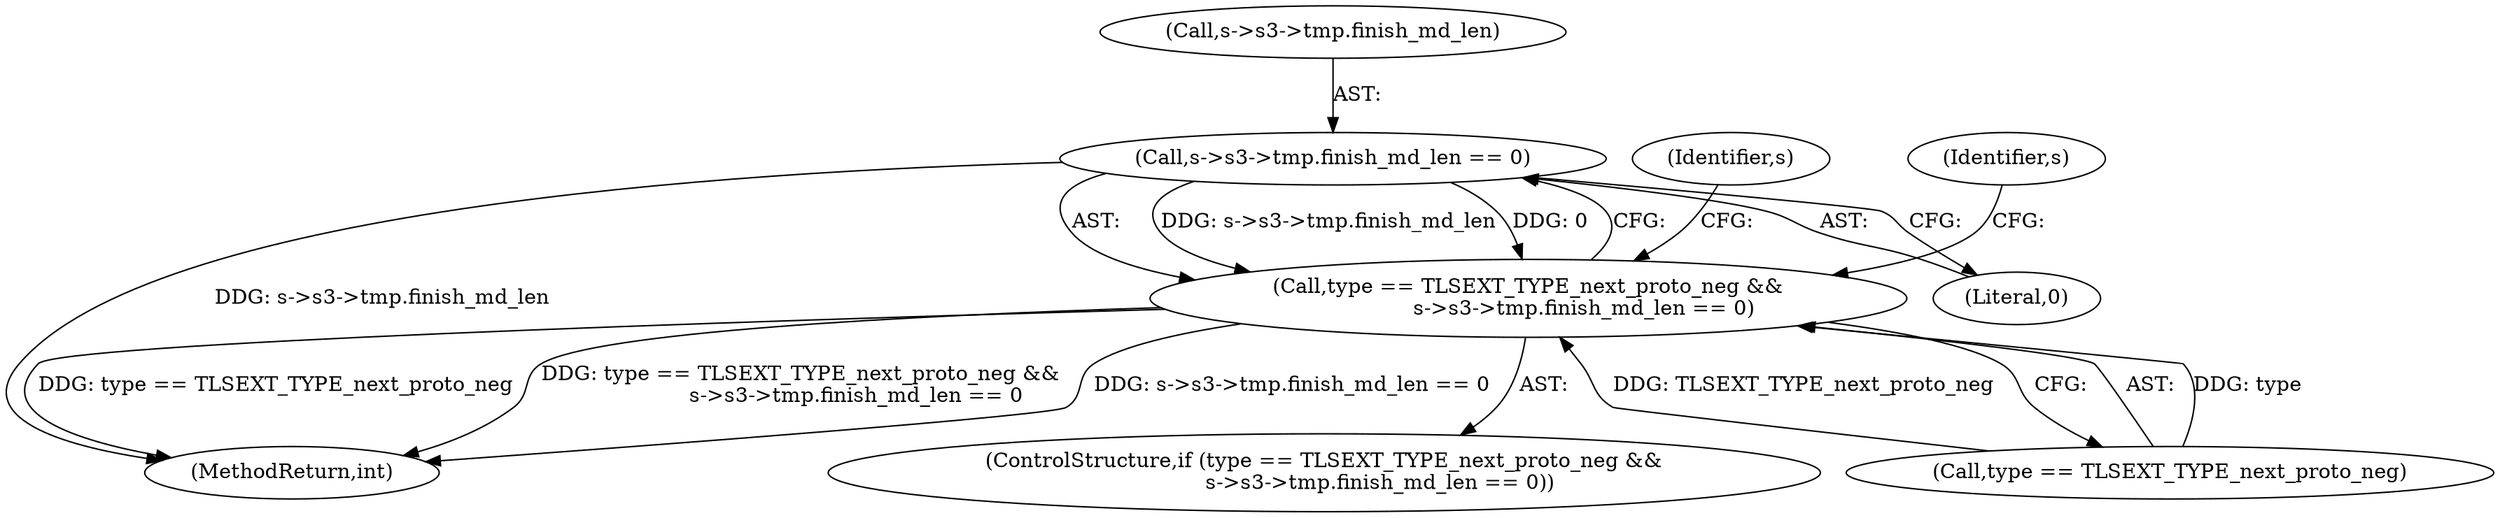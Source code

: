 digraph "0_openssl_2c0d295e26306e15a92eb23a84a1802005c1c137@pointer" {
"1001185" [label="(Call,s->s3->tmp.finish_md_len == 0)"];
"1001181" [label="(Call,type == TLSEXT_TYPE_next_proto_neg &&\n                 s->s3->tmp.finish_md_len == 0)"];
"1001198" [label="(Identifier,s)"];
"1001268" [label="(MethodReturn,int)"];
"1001206" [label="(Identifier,s)"];
"1001186" [label="(Call,s->s3->tmp.finish_md_len)"];
"1001180" [label="(ControlStructure,if (type == TLSEXT_TYPE_next_proto_neg &&\n                 s->s3->tmp.finish_md_len == 0))"];
"1001182" [label="(Call,type == TLSEXT_TYPE_next_proto_neg)"];
"1001185" [label="(Call,s->s3->tmp.finish_md_len == 0)"];
"1001193" [label="(Literal,0)"];
"1001181" [label="(Call,type == TLSEXT_TYPE_next_proto_neg &&\n                 s->s3->tmp.finish_md_len == 0)"];
"1001185" -> "1001181"  [label="AST: "];
"1001185" -> "1001193"  [label="CFG: "];
"1001186" -> "1001185"  [label="AST: "];
"1001193" -> "1001185"  [label="AST: "];
"1001181" -> "1001185"  [label="CFG: "];
"1001185" -> "1001268"  [label="DDG: s->s3->tmp.finish_md_len"];
"1001185" -> "1001181"  [label="DDG: s->s3->tmp.finish_md_len"];
"1001185" -> "1001181"  [label="DDG: 0"];
"1001181" -> "1001180"  [label="AST: "];
"1001181" -> "1001182"  [label="CFG: "];
"1001182" -> "1001181"  [label="AST: "];
"1001198" -> "1001181"  [label="CFG: "];
"1001206" -> "1001181"  [label="CFG: "];
"1001181" -> "1001268"  [label="DDG: s->s3->tmp.finish_md_len == 0"];
"1001181" -> "1001268"  [label="DDG: type == TLSEXT_TYPE_next_proto_neg"];
"1001181" -> "1001268"  [label="DDG: type == TLSEXT_TYPE_next_proto_neg &&\n                 s->s3->tmp.finish_md_len == 0"];
"1001182" -> "1001181"  [label="DDG: type"];
"1001182" -> "1001181"  [label="DDG: TLSEXT_TYPE_next_proto_neg"];
}

